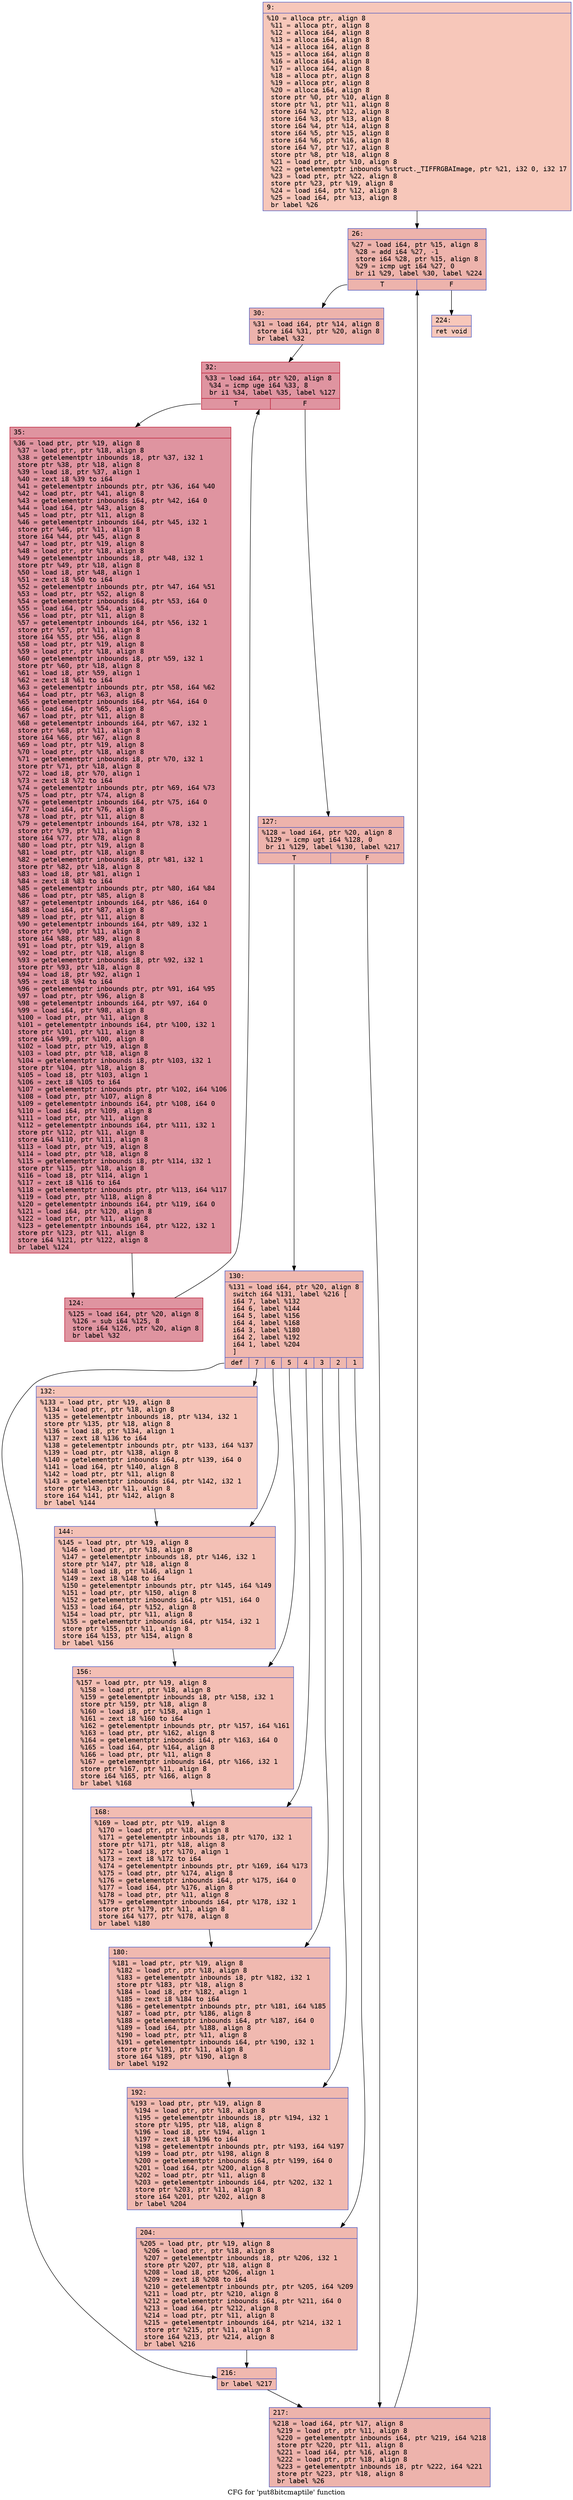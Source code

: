 digraph "CFG for 'put8bitcmaptile' function" {
	label="CFG for 'put8bitcmaptile' function";

	Node0x600002a2a080 [shape=record,color="#3d50c3ff", style=filled, fillcolor="#ec7f6370" fontname="Courier",label="{9:\l|  %10 = alloca ptr, align 8\l  %11 = alloca ptr, align 8\l  %12 = alloca i64, align 8\l  %13 = alloca i64, align 8\l  %14 = alloca i64, align 8\l  %15 = alloca i64, align 8\l  %16 = alloca i64, align 8\l  %17 = alloca i64, align 8\l  %18 = alloca ptr, align 8\l  %19 = alloca ptr, align 8\l  %20 = alloca i64, align 8\l  store ptr %0, ptr %10, align 8\l  store ptr %1, ptr %11, align 8\l  store i64 %2, ptr %12, align 8\l  store i64 %3, ptr %13, align 8\l  store i64 %4, ptr %14, align 8\l  store i64 %5, ptr %15, align 8\l  store i64 %6, ptr %16, align 8\l  store i64 %7, ptr %17, align 8\l  store ptr %8, ptr %18, align 8\l  %21 = load ptr, ptr %10, align 8\l  %22 = getelementptr inbounds %struct._TIFFRGBAImage, ptr %21, i32 0, i32 17\l  %23 = load ptr, ptr %22, align 8\l  store ptr %23, ptr %19, align 8\l  %24 = load i64, ptr %12, align 8\l  %25 = load i64, ptr %13, align 8\l  br label %26\l}"];
	Node0x600002a2a080 -> Node0x600002a2a0d0[tooltip="9 -> 26\nProbability 100.00%" ];
	Node0x600002a2a0d0 [shape=record,color="#3d50c3ff", style=filled, fillcolor="#d6524470" fontname="Courier",label="{26:\l|  %27 = load i64, ptr %15, align 8\l  %28 = add i64 %27, -1\l  store i64 %28, ptr %15, align 8\l  %29 = icmp ugt i64 %27, 0\l  br i1 %29, label %30, label %224\l|{<s0>T|<s1>F}}"];
	Node0x600002a2a0d0:s0 -> Node0x600002a2a120[tooltip="26 -> 30\nProbability 96.88%" ];
	Node0x600002a2a0d0:s1 -> Node0x600002a2a5d0[tooltip="26 -> 224\nProbability 3.12%" ];
	Node0x600002a2a120 [shape=record,color="#3d50c3ff", style=filled, fillcolor="#d6524470" fontname="Courier",label="{30:\l|  %31 = load i64, ptr %14, align 8\l  store i64 %31, ptr %20, align 8\l  br label %32\l}"];
	Node0x600002a2a120 -> Node0x600002a2a170[tooltip="30 -> 32\nProbability 100.00%" ];
	Node0x600002a2a170 [shape=record,color="#b70d28ff", style=filled, fillcolor="#b70d2870" fontname="Courier",label="{32:\l|  %33 = load i64, ptr %20, align 8\l  %34 = icmp uge i64 %33, 8\l  br i1 %34, label %35, label %127\l|{<s0>T|<s1>F}}"];
	Node0x600002a2a170:s0 -> Node0x600002a2a1c0[tooltip="32 -> 35\nProbability 96.88%" ];
	Node0x600002a2a170:s1 -> Node0x600002a2a260[tooltip="32 -> 127\nProbability 3.12%" ];
	Node0x600002a2a1c0 [shape=record,color="#b70d28ff", style=filled, fillcolor="#b70d2870" fontname="Courier",label="{35:\l|  %36 = load ptr, ptr %19, align 8\l  %37 = load ptr, ptr %18, align 8\l  %38 = getelementptr inbounds i8, ptr %37, i32 1\l  store ptr %38, ptr %18, align 8\l  %39 = load i8, ptr %37, align 1\l  %40 = zext i8 %39 to i64\l  %41 = getelementptr inbounds ptr, ptr %36, i64 %40\l  %42 = load ptr, ptr %41, align 8\l  %43 = getelementptr inbounds i64, ptr %42, i64 0\l  %44 = load i64, ptr %43, align 8\l  %45 = load ptr, ptr %11, align 8\l  %46 = getelementptr inbounds i64, ptr %45, i32 1\l  store ptr %46, ptr %11, align 8\l  store i64 %44, ptr %45, align 8\l  %47 = load ptr, ptr %19, align 8\l  %48 = load ptr, ptr %18, align 8\l  %49 = getelementptr inbounds i8, ptr %48, i32 1\l  store ptr %49, ptr %18, align 8\l  %50 = load i8, ptr %48, align 1\l  %51 = zext i8 %50 to i64\l  %52 = getelementptr inbounds ptr, ptr %47, i64 %51\l  %53 = load ptr, ptr %52, align 8\l  %54 = getelementptr inbounds i64, ptr %53, i64 0\l  %55 = load i64, ptr %54, align 8\l  %56 = load ptr, ptr %11, align 8\l  %57 = getelementptr inbounds i64, ptr %56, i32 1\l  store ptr %57, ptr %11, align 8\l  store i64 %55, ptr %56, align 8\l  %58 = load ptr, ptr %19, align 8\l  %59 = load ptr, ptr %18, align 8\l  %60 = getelementptr inbounds i8, ptr %59, i32 1\l  store ptr %60, ptr %18, align 8\l  %61 = load i8, ptr %59, align 1\l  %62 = zext i8 %61 to i64\l  %63 = getelementptr inbounds ptr, ptr %58, i64 %62\l  %64 = load ptr, ptr %63, align 8\l  %65 = getelementptr inbounds i64, ptr %64, i64 0\l  %66 = load i64, ptr %65, align 8\l  %67 = load ptr, ptr %11, align 8\l  %68 = getelementptr inbounds i64, ptr %67, i32 1\l  store ptr %68, ptr %11, align 8\l  store i64 %66, ptr %67, align 8\l  %69 = load ptr, ptr %19, align 8\l  %70 = load ptr, ptr %18, align 8\l  %71 = getelementptr inbounds i8, ptr %70, i32 1\l  store ptr %71, ptr %18, align 8\l  %72 = load i8, ptr %70, align 1\l  %73 = zext i8 %72 to i64\l  %74 = getelementptr inbounds ptr, ptr %69, i64 %73\l  %75 = load ptr, ptr %74, align 8\l  %76 = getelementptr inbounds i64, ptr %75, i64 0\l  %77 = load i64, ptr %76, align 8\l  %78 = load ptr, ptr %11, align 8\l  %79 = getelementptr inbounds i64, ptr %78, i32 1\l  store ptr %79, ptr %11, align 8\l  store i64 %77, ptr %78, align 8\l  %80 = load ptr, ptr %19, align 8\l  %81 = load ptr, ptr %18, align 8\l  %82 = getelementptr inbounds i8, ptr %81, i32 1\l  store ptr %82, ptr %18, align 8\l  %83 = load i8, ptr %81, align 1\l  %84 = zext i8 %83 to i64\l  %85 = getelementptr inbounds ptr, ptr %80, i64 %84\l  %86 = load ptr, ptr %85, align 8\l  %87 = getelementptr inbounds i64, ptr %86, i64 0\l  %88 = load i64, ptr %87, align 8\l  %89 = load ptr, ptr %11, align 8\l  %90 = getelementptr inbounds i64, ptr %89, i32 1\l  store ptr %90, ptr %11, align 8\l  store i64 %88, ptr %89, align 8\l  %91 = load ptr, ptr %19, align 8\l  %92 = load ptr, ptr %18, align 8\l  %93 = getelementptr inbounds i8, ptr %92, i32 1\l  store ptr %93, ptr %18, align 8\l  %94 = load i8, ptr %92, align 1\l  %95 = zext i8 %94 to i64\l  %96 = getelementptr inbounds ptr, ptr %91, i64 %95\l  %97 = load ptr, ptr %96, align 8\l  %98 = getelementptr inbounds i64, ptr %97, i64 0\l  %99 = load i64, ptr %98, align 8\l  %100 = load ptr, ptr %11, align 8\l  %101 = getelementptr inbounds i64, ptr %100, i32 1\l  store ptr %101, ptr %11, align 8\l  store i64 %99, ptr %100, align 8\l  %102 = load ptr, ptr %19, align 8\l  %103 = load ptr, ptr %18, align 8\l  %104 = getelementptr inbounds i8, ptr %103, i32 1\l  store ptr %104, ptr %18, align 8\l  %105 = load i8, ptr %103, align 1\l  %106 = zext i8 %105 to i64\l  %107 = getelementptr inbounds ptr, ptr %102, i64 %106\l  %108 = load ptr, ptr %107, align 8\l  %109 = getelementptr inbounds i64, ptr %108, i64 0\l  %110 = load i64, ptr %109, align 8\l  %111 = load ptr, ptr %11, align 8\l  %112 = getelementptr inbounds i64, ptr %111, i32 1\l  store ptr %112, ptr %11, align 8\l  store i64 %110, ptr %111, align 8\l  %113 = load ptr, ptr %19, align 8\l  %114 = load ptr, ptr %18, align 8\l  %115 = getelementptr inbounds i8, ptr %114, i32 1\l  store ptr %115, ptr %18, align 8\l  %116 = load i8, ptr %114, align 1\l  %117 = zext i8 %116 to i64\l  %118 = getelementptr inbounds ptr, ptr %113, i64 %117\l  %119 = load ptr, ptr %118, align 8\l  %120 = getelementptr inbounds i64, ptr %119, i64 0\l  %121 = load i64, ptr %120, align 8\l  %122 = load ptr, ptr %11, align 8\l  %123 = getelementptr inbounds i64, ptr %122, i32 1\l  store ptr %123, ptr %11, align 8\l  store i64 %121, ptr %122, align 8\l  br label %124\l}"];
	Node0x600002a2a1c0 -> Node0x600002a2a210[tooltip="35 -> 124\nProbability 100.00%" ];
	Node0x600002a2a210 [shape=record,color="#b70d28ff", style=filled, fillcolor="#b70d2870" fontname="Courier",label="{124:\l|  %125 = load i64, ptr %20, align 8\l  %126 = sub i64 %125, 8\l  store i64 %126, ptr %20, align 8\l  br label %32\l}"];
	Node0x600002a2a210 -> Node0x600002a2a170[tooltip="124 -> 32\nProbability 100.00%" ];
	Node0x600002a2a260 [shape=record,color="#3d50c3ff", style=filled, fillcolor="#d6524470" fontname="Courier",label="{127:\l|  %128 = load i64, ptr %20, align 8\l  %129 = icmp ugt i64 %128, 0\l  br i1 %129, label %130, label %217\l|{<s0>T|<s1>F}}"];
	Node0x600002a2a260:s0 -> Node0x600002a2a2b0[tooltip="127 -> 130\nProbability 50.00%" ];
	Node0x600002a2a260:s1 -> Node0x600002a2a580[tooltip="127 -> 217\nProbability 50.00%" ];
	Node0x600002a2a2b0 [shape=record,color="#3d50c3ff", style=filled, fillcolor="#dc5d4a70" fontname="Courier",label="{130:\l|  %131 = load i64, ptr %20, align 8\l  switch i64 %131, label %216 [\l    i64 7, label %132\l    i64 6, label %144\l    i64 5, label %156\l    i64 4, label %168\l    i64 3, label %180\l    i64 2, label %192\l    i64 1, label %204\l  ]\l|{<s0>def|<s1>7|<s2>6|<s3>5|<s4>4|<s5>3|<s6>2|<s7>1}}"];
	Node0x600002a2a2b0:s0 -> Node0x600002a2a530[tooltip="130 -> 216\nProbability 12.50%" ];
	Node0x600002a2a2b0:s1 -> Node0x600002a2a300[tooltip="130 -> 132\nProbability 12.50%" ];
	Node0x600002a2a2b0:s2 -> Node0x600002a2a350[tooltip="130 -> 144\nProbability 12.50%" ];
	Node0x600002a2a2b0:s3 -> Node0x600002a2a3a0[tooltip="130 -> 156\nProbability 12.50%" ];
	Node0x600002a2a2b0:s4 -> Node0x600002a2a3f0[tooltip="130 -> 168\nProbability 12.50%" ];
	Node0x600002a2a2b0:s5 -> Node0x600002a2a440[tooltip="130 -> 180\nProbability 12.50%" ];
	Node0x600002a2a2b0:s6 -> Node0x600002a2a490[tooltip="130 -> 192\nProbability 12.50%" ];
	Node0x600002a2a2b0:s7 -> Node0x600002a2a4e0[tooltip="130 -> 204\nProbability 12.50%" ];
	Node0x600002a2a300 [shape=record,color="#3d50c3ff", style=filled, fillcolor="#e8765c70" fontname="Courier",label="{132:\l|  %133 = load ptr, ptr %19, align 8\l  %134 = load ptr, ptr %18, align 8\l  %135 = getelementptr inbounds i8, ptr %134, i32 1\l  store ptr %135, ptr %18, align 8\l  %136 = load i8, ptr %134, align 1\l  %137 = zext i8 %136 to i64\l  %138 = getelementptr inbounds ptr, ptr %133, i64 %137\l  %139 = load ptr, ptr %138, align 8\l  %140 = getelementptr inbounds i64, ptr %139, i64 0\l  %141 = load i64, ptr %140, align 8\l  %142 = load ptr, ptr %11, align 8\l  %143 = getelementptr inbounds i64, ptr %142, i32 1\l  store ptr %143, ptr %11, align 8\l  store i64 %141, ptr %142, align 8\l  br label %144\l}"];
	Node0x600002a2a300 -> Node0x600002a2a350[tooltip="132 -> 144\nProbability 100.00%" ];
	Node0x600002a2a350 [shape=record,color="#3d50c3ff", style=filled, fillcolor="#e5705870" fontname="Courier",label="{144:\l|  %145 = load ptr, ptr %19, align 8\l  %146 = load ptr, ptr %18, align 8\l  %147 = getelementptr inbounds i8, ptr %146, i32 1\l  store ptr %147, ptr %18, align 8\l  %148 = load i8, ptr %146, align 1\l  %149 = zext i8 %148 to i64\l  %150 = getelementptr inbounds ptr, ptr %145, i64 %149\l  %151 = load ptr, ptr %150, align 8\l  %152 = getelementptr inbounds i64, ptr %151, i64 0\l  %153 = load i64, ptr %152, align 8\l  %154 = load ptr, ptr %11, align 8\l  %155 = getelementptr inbounds i64, ptr %154, i32 1\l  store ptr %155, ptr %11, align 8\l  store i64 %153, ptr %154, align 8\l  br label %156\l}"];
	Node0x600002a2a350 -> Node0x600002a2a3a0[tooltip="144 -> 156\nProbability 100.00%" ];
	Node0x600002a2a3a0 [shape=record,color="#3d50c3ff", style=filled, fillcolor="#e36c5570" fontname="Courier",label="{156:\l|  %157 = load ptr, ptr %19, align 8\l  %158 = load ptr, ptr %18, align 8\l  %159 = getelementptr inbounds i8, ptr %158, i32 1\l  store ptr %159, ptr %18, align 8\l  %160 = load i8, ptr %158, align 1\l  %161 = zext i8 %160 to i64\l  %162 = getelementptr inbounds ptr, ptr %157, i64 %161\l  %163 = load ptr, ptr %162, align 8\l  %164 = getelementptr inbounds i64, ptr %163, i64 0\l  %165 = load i64, ptr %164, align 8\l  %166 = load ptr, ptr %11, align 8\l  %167 = getelementptr inbounds i64, ptr %166, i32 1\l  store ptr %167, ptr %11, align 8\l  store i64 %165, ptr %166, align 8\l  br label %168\l}"];
	Node0x600002a2a3a0 -> Node0x600002a2a3f0[tooltip="156 -> 168\nProbability 100.00%" ];
	Node0x600002a2a3f0 [shape=record,color="#3d50c3ff", style=filled, fillcolor="#e1675170" fontname="Courier",label="{168:\l|  %169 = load ptr, ptr %19, align 8\l  %170 = load ptr, ptr %18, align 8\l  %171 = getelementptr inbounds i8, ptr %170, i32 1\l  store ptr %171, ptr %18, align 8\l  %172 = load i8, ptr %170, align 1\l  %173 = zext i8 %172 to i64\l  %174 = getelementptr inbounds ptr, ptr %169, i64 %173\l  %175 = load ptr, ptr %174, align 8\l  %176 = getelementptr inbounds i64, ptr %175, i64 0\l  %177 = load i64, ptr %176, align 8\l  %178 = load ptr, ptr %11, align 8\l  %179 = getelementptr inbounds i64, ptr %178, i32 1\l  store ptr %179, ptr %11, align 8\l  store i64 %177, ptr %178, align 8\l  br label %180\l}"];
	Node0x600002a2a3f0 -> Node0x600002a2a440[tooltip="168 -> 180\nProbability 100.00%" ];
	Node0x600002a2a440 [shape=record,color="#3d50c3ff", style=filled, fillcolor="#de614d70" fontname="Courier",label="{180:\l|  %181 = load ptr, ptr %19, align 8\l  %182 = load ptr, ptr %18, align 8\l  %183 = getelementptr inbounds i8, ptr %182, i32 1\l  store ptr %183, ptr %18, align 8\l  %184 = load i8, ptr %182, align 1\l  %185 = zext i8 %184 to i64\l  %186 = getelementptr inbounds ptr, ptr %181, i64 %185\l  %187 = load ptr, ptr %186, align 8\l  %188 = getelementptr inbounds i64, ptr %187, i64 0\l  %189 = load i64, ptr %188, align 8\l  %190 = load ptr, ptr %11, align 8\l  %191 = getelementptr inbounds i64, ptr %190, i32 1\l  store ptr %191, ptr %11, align 8\l  store i64 %189, ptr %190, align 8\l  br label %192\l}"];
	Node0x600002a2a440 -> Node0x600002a2a490[tooltip="180 -> 192\nProbability 100.00%" ];
	Node0x600002a2a490 [shape=record,color="#3d50c3ff", style=filled, fillcolor="#de614d70" fontname="Courier",label="{192:\l|  %193 = load ptr, ptr %19, align 8\l  %194 = load ptr, ptr %18, align 8\l  %195 = getelementptr inbounds i8, ptr %194, i32 1\l  store ptr %195, ptr %18, align 8\l  %196 = load i8, ptr %194, align 1\l  %197 = zext i8 %196 to i64\l  %198 = getelementptr inbounds ptr, ptr %193, i64 %197\l  %199 = load ptr, ptr %198, align 8\l  %200 = getelementptr inbounds i64, ptr %199, i64 0\l  %201 = load i64, ptr %200, align 8\l  %202 = load ptr, ptr %11, align 8\l  %203 = getelementptr inbounds i64, ptr %202, i32 1\l  store ptr %203, ptr %11, align 8\l  store i64 %201, ptr %202, align 8\l  br label %204\l}"];
	Node0x600002a2a490 -> Node0x600002a2a4e0[tooltip="192 -> 204\nProbability 100.00%" ];
	Node0x600002a2a4e0 [shape=record,color="#3d50c3ff", style=filled, fillcolor="#dc5d4a70" fontname="Courier",label="{204:\l|  %205 = load ptr, ptr %19, align 8\l  %206 = load ptr, ptr %18, align 8\l  %207 = getelementptr inbounds i8, ptr %206, i32 1\l  store ptr %207, ptr %18, align 8\l  %208 = load i8, ptr %206, align 1\l  %209 = zext i8 %208 to i64\l  %210 = getelementptr inbounds ptr, ptr %205, i64 %209\l  %211 = load ptr, ptr %210, align 8\l  %212 = getelementptr inbounds i64, ptr %211, i64 0\l  %213 = load i64, ptr %212, align 8\l  %214 = load ptr, ptr %11, align 8\l  %215 = getelementptr inbounds i64, ptr %214, i32 1\l  store ptr %215, ptr %11, align 8\l  store i64 %213, ptr %214, align 8\l  br label %216\l}"];
	Node0x600002a2a4e0 -> Node0x600002a2a530[tooltip="204 -> 216\nProbability 100.00%" ];
	Node0x600002a2a530 [shape=record,color="#3d50c3ff", style=filled, fillcolor="#dc5d4a70" fontname="Courier",label="{216:\l|  br label %217\l}"];
	Node0x600002a2a530 -> Node0x600002a2a580[tooltip="216 -> 217\nProbability 100.00%" ];
	Node0x600002a2a580 [shape=record,color="#3d50c3ff", style=filled, fillcolor="#d6524470" fontname="Courier",label="{217:\l|  %218 = load i64, ptr %17, align 8\l  %219 = load ptr, ptr %11, align 8\l  %220 = getelementptr inbounds i64, ptr %219, i64 %218\l  store ptr %220, ptr %11, align 8\l  %221 = load i64, ptr %16, align 8\l  %222 = load ptr, ptr %18, align 8\l  %223 = getelementptr inbounds i8, ptr %222, i64 %221\l  store ptr %223, ptr %18, align 8\l  br label %26\l}"];
	Node0x600002a2a580 -> Node0x600002a2a0d0[tooltip="217 -> 26\nProbability 100.00%" ];
	Node0x600002a2a5d0 [shape=record,color="#3d50c3ff", style=filled, fillcolor="#ec7f6370" fontname="Courier",label="{224:\l|  ret void\l}"];
}
